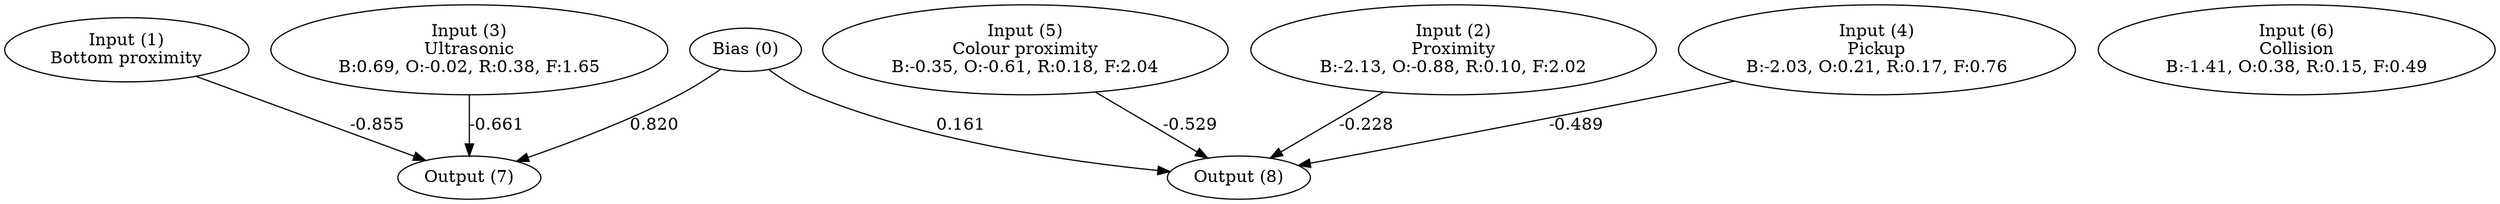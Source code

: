 digraph G {
  0 [ label="Bias (0)" ];
  1 [ label="Input (1)\nBottom proximity" ];
  2 [ label="Input (2)\nProximity\nB:-2.13, O:-0.88, R:0.10, F:2.02" ];
  3 [ label="Input (3)\nUltrasonic\nB:0.69, O:-0.02, R:0.38, F:1.65" ];
  4 [ label="Input (4)\nPickup\nB:-2.03, O:0.21, R:0.17, F:0.76" ];
  5 [ label="Input (5)\nColour proximity\nB:-0.35, O:-0.61, R:0.18, F:2.04" ];
  6 [ label="Input (6)\nCollision\nB:-1.41, O:0.38, R:0.15, F:0.49" ];
  7 [ label="Output (7)" ];
  8 [ label="Output (8)" ];
  { rank=same 0 1 2 3 4 5 6 }
  { rank=same 7 8 }
  0 -> 7 [ label="0.820" ];
  0 -> 8 [ label="0.161" ];
  1 -> 7 [ label="-0.855" ];
  2 -> 8 [ label="-0.228" ];
  3 -> 7 [ label="-0.661" ];
  4 -> 8 [ label="-0.489" ];
  5 -> 8 [ label="-0.529" ];
}
